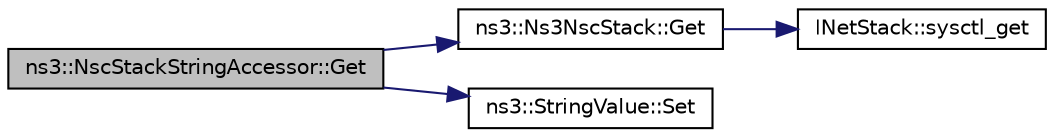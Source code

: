 digraph "ns3::NscStackStringAccessor::Get"
{
 // LATEX_PDF_SIZE
  edge [fontname="Helvetica",fontsize="10",labelfontname="Helvetica",labelfontsize="10"];
  node [fontname="Helvetica",fontsize="10",shape=record];
  rankdir="LR";
  Node1 [label="ns3::NscStackStringAccessor::Get",height=0.2,width=0.4,color="black", fillcolor="grey75", style="filled", fontcolor="black",tooltip=" "];
  Node1 -> Node2 [color="midnightblue",fontsize="10",style="solid",fontname="Helvetica"];
  Node2 [label="ns3::Ns3NscStack::Get",height=0.2,width=0.4,color="black", fillcolor="white", style="filled",URL="$classns3_1_1_ns3_nsc_stack.html#a10c439c116342674c01d59d269e8d0e4",tooltip="Get an attribute."];
  Node2 -> Node3 [color="midnightblue",fontsize="10",style="solid",fontname="Helvetica"];
  Node3 [label="INetStack::sysctl_get",height=0.2,width=0.4,color="black", fillcolor="white", style="filled",URL="$struct_i_net_stack.html#a396b535a199299a904f52e00d0dbf590",tooltip="Get system parameters using sysctl."];
  Node1 -> Node4 [color="midnightblue",fontsize="10",style="solid",fontname="Helvetica"];
  Node4 [label="ns3::StringValue::Set",height=0.2,width=0.4,color="black", fillcolor="white", style="filled",URL="$classns3_1_1_string_value.html#a17693012c6f2c52875e0d631fbf40155",tooltip="Set the value."];
}
